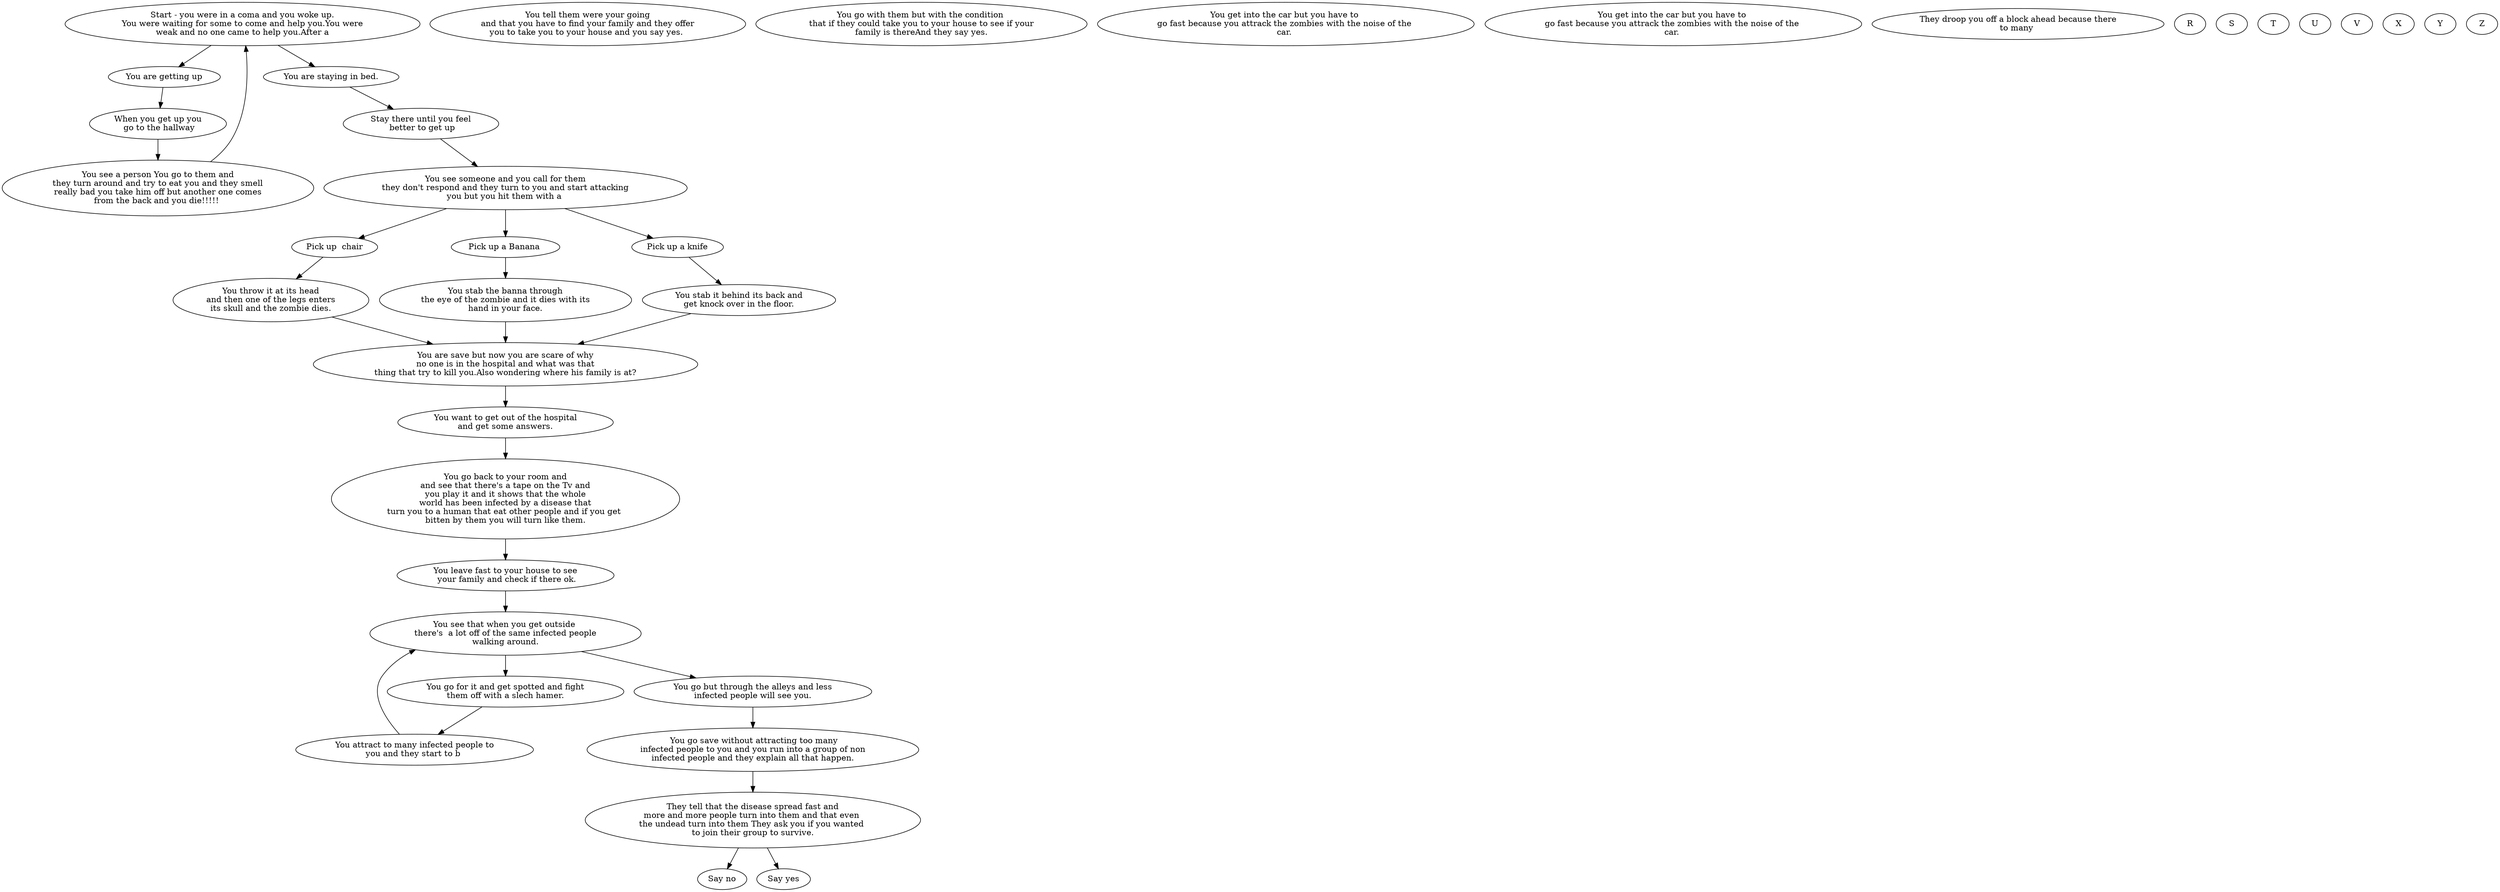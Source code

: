 digraph simple_map {

A [label = "Start - you were in a coma and you woke up.
You were waiting for some to come and help you.You were
 weak and no one came to help you.After a "]

A1 [label = "You are getting up"]

A2 [label = "You are staying in bed."]

B1 [label = "When you get up you
 go to the hallway"]

B2 [label = "Stay there until you feel
 better to get up"]

C1 [label = "You see a person You go to them and
they turn around and try to eat you and they smell
really bad you take him off but another one comes
from the back and you die!!!!! "]

C2 [label = "You see someone and you call for them
they don't respond and they turn to you and start attacking
you but you hit them with a "]

D1 [label = "Pick up  chair"]

D2 [label = "Pick up a Banana "]

D3 [label = "Pick up a knife"]

E1 [label = "You throw it at its head
and then one of the legs enters
its skull and the zombie dies."]

E2 [label = "You stab the banna through
the eye of the zombie and it dies with its
hand in your face."]

E3 [label = "You stab it behind its back and
get knock over in the floor."]

F [label = "You are save but now you are scare of why
no one is in the hospital and what was that
thing that try to kill you.Also wondering where his family is at?"]

G [label = "You want to get out of the hospital
and get some answers."]

H [label = "You go back to your room and
and see that there's a tape on the Tv and
you play it and it shows that the whole
world has been infected by a disease that
turn you to a human that eat other people and if you get 
bitten by them you will turn like them."]

I  [label = "You leave fast to your house to see
 your family and check if there ok."]

J  [label = "You see that when you get outside 
there's  a lot off of the same infected people
walking around."]

K1 [label = "You go for it and get spotted and fight
them off with a slech hamer."]

K2 [label = "You go but through the alleys and less
infected people will see you."]

L1 [label = "You attract to many infected people to
you and they start to b "]

L2 [label = " You go save without attracting too many
infected people to you and you run into a group of non
infected people and they explain all that happen."]

M [label = "They tell that the disease spread fast and
more and more people turn into them and that even 
the undead turn into them They ask you if you wanted 
to join their group to survive."]

N1 [label = "Say no"]

N2  [label = "Say yes"]

O1  [label = "You tell them were your going
and that you have to find your family and they offer
you to take you to your house and you say yes. "]

O2 [label = "You go with them but with the condition 
that if they could take you to your house to see if your
family is thereAnd they say yes."]

P1 [label = "You get into the car but you have to 
go fast because you attrack the zombies with the noise of the 
car. "]

P2[label = "You get into the car but you have to 
go fast because you attrack the zombies with the noise of the 
car. "]

Q1 [label = "They droop you off a block ahead because there
to many " ] 
R
S
T
U
V
X
Y
Z

A -> A1  
A -> A2
A1-> B1
A2 -> B2
B1->C1->A
B2->C2
C2->D1
C2->D2
C2->D3
D1->E1
D2->E2
D3->E3
E1->F
E2->F
E3->F
F->G
G->H
H->I
I->J
J->K1
J->K2
K1->L1
K2->L2
L1->J
L2->M
M->N1
M->N2
}
